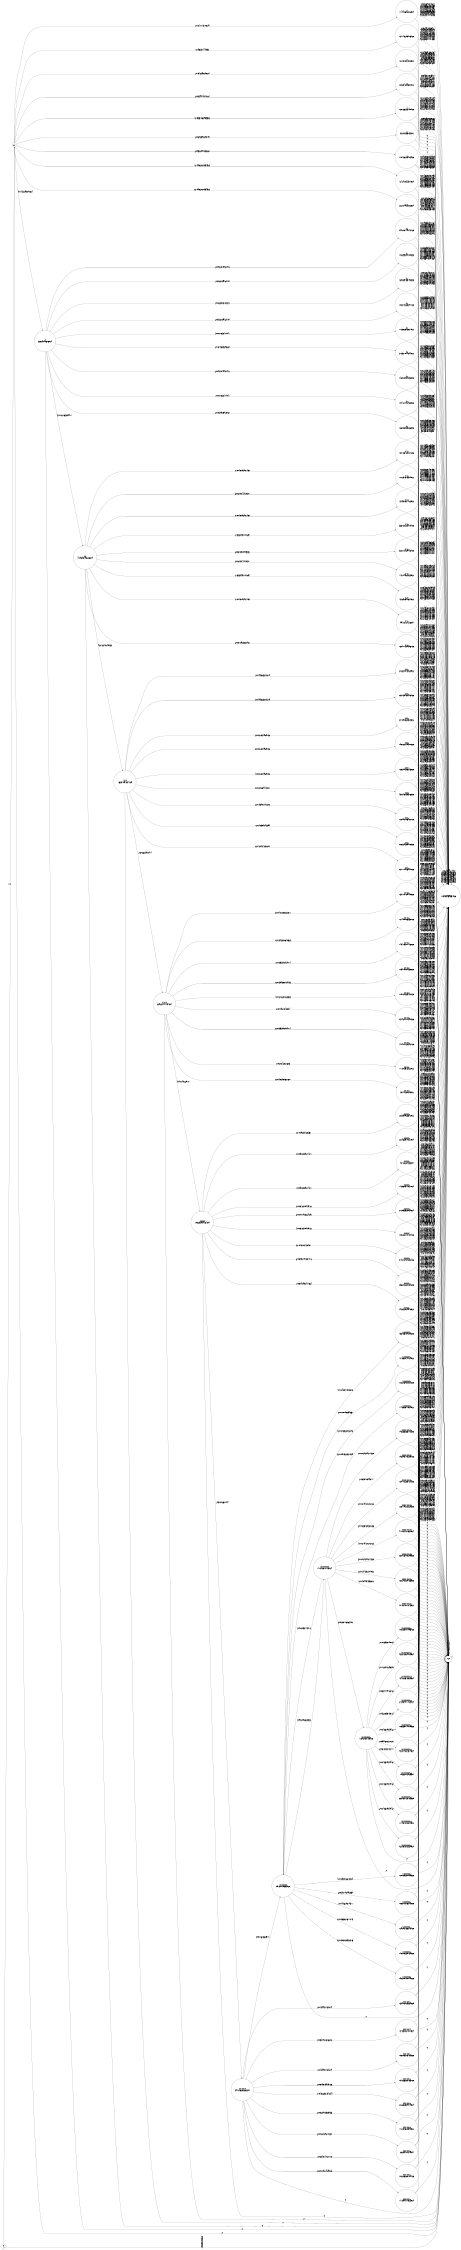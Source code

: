 digraph weighted_automaton {
	margin=0 rankdir=LR size=15
	node [shape=circle]
	"." [label=".
0.0"]
	"." -> ".,0" [label="0-0.18747711461003294"]
	"." -> ".,1" [label="1-0.1933357744415965"]
	"." -> ".,2" [label="2-0.14646649578908824"]
	"." -> ".,3" [label="3-0.07359941413401684"]
	"." -> ".,4" [label="4-0.055657268399853535"]
	"." -> ".,5" [label="5-0.06298059318930795"]
	"." -> ".,6" [label="6-0.03588429146832662"]
	"." -> ".,7" [label="7-0.049066276089344565"]
	"." -> ".,8" [label="8-0.049066276089344565"]
	"." -> ".,9" [label="9-0.14646649578908824"]
	"." -> HOLE [label=".-0"]
	".,0" [label=".,0
7.149448865881388e-09"]
	".,0" -> UNKNOWN [label="0-0.3754889151772604
1-0.15645371465719182
2-0.07388092081034059
3-0.05780095569279587
4-0.06518904777382993
5-0.10777922565273215
6-0.05780095569279587
7-0.034984788971955394
8-0.03976531914203626
9-0.030856149279612832"]
	".,0" -> HOLE [label=".-0"]
	".,1" [label=".,1
1.3741415602891654e-08"]
	".,1" -> UNKNOWN [label="0-0.1564997875002917
1-0.09507782788996216
2-0.1076987784948244
3-0.06520824479178822
4-0.09507782788996216
5-0.20109381297080495
6-0.08371897234558616
7-0.06520824479178822
8-0.06520824479178822
9-0.06520824479178822"]
	".,1" -> HOLE [label=".-0"]
	".,2" [label=".,2
1.667262763122366e-08"]
	".,2" -> UNKNOWN [label="0-0.13492389738024604
1-0.0723981888381808
2-0.06375976857907968
3-0.056355408356993014
4-0.0723981888381808
5-0.4162895858195396
6-0.04956807815341356
7-0.04380913131401282
8-0.056355408356993014
9-0.03414232769073299"]
	".,2" -> HOLE [label=".-0"]
	".,3" [label=".,3
2.352254675983501e-08"]
	".,3" -> UNKNOWN [label="0-0.1049107118179471
1-0.1049107118179471
2-0.08169642664972052
3-0.11874999720669757
4-0.1049107118179471
5-0.1526785678371826
6-0.1049107118179471
7-0.08169642664972052
8-0.08169642664972052
9-0.06383928421262314"]
	".,3" -> HOLE [label=".-0"]
	".,4" [label=".,4
1.8087655851349204e-08"]
	".,4" -> UNKNOWN [label="0-0.11712510879541209
1-0.09139307731763216
2-0.08074534015441288
3-0.08074534015441288
4-0.10381543734138798
5-0.17125110604177676
6-0.09139307731763216
7-0.09139307731763216
8-0.09139307731763216
9-0.08074534015441288"]
	".,4" -> HOLE [label=".-0"]
	".,5" [label=".,5
3.57627855862575e-08"]
	".,5" -> UNKNOWN [label="0-0.2557692216222106
1-0.06442307461912823
2-0.07307692046348875
3-0.06442307461912823
4-0.09423076586081444
5-0.12067307260747155
6-0.10673076541377961
7-0.07307692046348875
8-0.08317307394857601
9-0.06442307461912823"]
	".,5" -> HOLE [label=".-0"]
	".,6" [label=".,6
1.1024286828290739e-08"]
	".,6" -> UNKNOWN [label="0-0.09823263352453573
1-0.07644882776386464
2-0.09823263352453573
3-0.07644882776386464
4-0.11097410481851318
5-0.14303329065497253
6-0.11097410481851318
7-0.11097410481851318
8-0.09823263352453573
9-0.07644882776386464"]
	".,6" -> HOLE [label=".-0"]
	".,7" [label=".,7
7.646442278648278e-09"]
	".,7" -> UNKNOWN [label="0-0.07465825389810998
1-0.06589554804152431
2-0.07465825389810998
3-0.05818436688772891
4-0.06589554804152431
5-0.37854889300450134
6-0.07465825389810998
7-0.07465825389810998
8-0.07465825389810998
9-0.05818436688772891"]
	".,7" -> HOLE [label=".-0"]
	".,8" [label=".,8
8.661379948231586e-09"]
	".,8" -> UNKNOWN [label="0-0.1018916586187674
1-0.07007738546354045
2-0.07953568288806737
3-0.08985382553300585
4-0.1018916586187674
5-0.14789337791078475
6-0.1018916586187674
7-0.1018916586187674
8-0.11521925953514625
9-0.08985382553300585"]
	".,8" -> HOLE [label=".-0"]
	".,9" [label=".,9
3.62689579063068e-09"]
	".,9" -> ".,9,0" [label="0-0.07957204919317913"]
	".,9" -> ".,9,1" [label="1-0.05483115994824109"]
	".,9" -> ".,9,2" [label="2-0.06185222311234513"]
	".,9" -> ".,9,3" [label="3-0.05483115994824109"]
	".,9" -> ".,9,4" [label="4-0.07021063164104041"]
	".,9" -> ".,9,5" [label="5-0.14844533546962832"]
	".,9" -> ".,9,6" [label="6-0.07957204919317913"]
	".,9" -> ".,9,7" [label="7-0.07021063164104041"]
	".,9" -> ".,9,8" [label="8-0.10230692039123032"]
	".,9" -> ".,9,9" [label="9-0.27816783583497917"]
	".,9" -> HOLE [label=".-0"]
	".,9,0" [label=".,9,0
2.2978082719924737e-08"]
	".,9,0" -> UNKNOWN [label="0-0.27998592392171867
1-0.0706999632013385
2-0.06225817655043241
3-0.06225817655043241
4-0.08019697318360786
5-0.08019697318360786
6-0.08019697318360786
7-0.09074920649724047
8-0.09074920649724047
9-0.10270840425269076"]
	".,9,0" -> HOLE [label=".-0"]
	".,9,1" [label=".,9,1
1.0186595629100203e-08"]
	".,9,1" -> UNKNOWN [label="0-0.05652935963450007
1-0.09333917521045361
2-0.10560911373577145
3-0.08238387295570553
4-0.11919368853165907
5-0.11919368853165907
6-0.11919368853165907
7-0.10560911373577145
8-0.10560911373577145
9-0.09333917521045361"]
	".,9,1" -> HOLE [label=".-0"]
	".,9,2" [label=".,9,2
1.3203389135879603e-08"]
	".,9,2" -> UNKNOWN [label="0-0.0608261453612101
1-0.07807535076215028
2-0.07807535076215028
3-0.08851565929429828
4-0.10031774720020473
5-0.18792555357866406
6-0.10031774720020473
7-0.08851565929429828
8-0.12891511404913186
9-0.08851565929429828"]
	".,9,2" -> HOLE [label=".-0"]
	".,9,3" [label=".,9,3
1.0023442860859771e-08"]
	".,9,3" -> UNKNOWN [label="0-0.05575539512459222
1-0.08093525098731127
2-0.09172661778561945
3-0.09172661778561945
4-0.10431654571697899
5-0.1178057542148642
6-0.1178057542148642
7-0.1178057542148642
8-0.1178057542148642
9-0.10431654571697899"]
	".,9,3" -> HOLE [label=".-0"]
	".,9,4" [label=".,9,4
1.158528050332314e-08"]
	".,9,4" -> UNKNOWN [label="0-0.05858310558832825
1-0.07538601184234489
2-0.07538601184234489
3-0.08537692907446288
4-0.09673024411096061
5-0.14078110645257177
6-0.10944595695183805
7-0.12443233280001505
8-0.12443233280001505
9-0.10944595695183805"]
	".,9,4" -> HOLE [label=".-0"]
	".,9,5" [label=".,9,5
3.755577070413943e-08"]
	".,9,5" -> UNKNOWN [label="0-0.10873983331456559
1-0.07469511914598664
2-0.08434959032812096
3-0.07469511914598664
4-0.09603658175912567
5-0.13922763704762137
6-0.10873983331456559
7-0.09603658175912567
8-0.10873983331456559
9-0.10873983331456559"]
	".,9,5" -> HOLE [label=".-0"]
	".,9,6" [label=".,9,6
1.4625213550435085e-08"]
	".,9,6" -> UNKNOWN [label="0-0.06134259169544408
1-0.07870370255264524
2-0.08912036906696592
3-0.07870370255264524
4-0.08912036906696592
5-0.12962962773376863
6-0.11458333165752761
7-0.11458333165752761
8-0.12962962773376863
9-0.11458333165752761"]
	".,9,6" -> HOLE [label=".-0"]
	".,9,7" [label=".,9,7
1.0074817098493265e-08"]
	".,9,7" -> UNKNOWN [label="0-0.05429650559083854
1-0.06940509845089797
2-0.0788479689884351
3-0.06940509845089797
4-0.0788479689884351
5-0.21435316120209302
6-0.10151085827852423
7-0.10151085827852423
8-0.1303116134180125
9-0.10151085827852423"]
	".,9,7" -> HOLE [label=".-0"]
	".,9,8" [label=".,9,8
1.3862258330336665e-08"]
	".,9,8" -> UNKNOWN [label="0-0.05119629463375626
1-0.06586055993086233
2-0.06586055993086233
3-0.07460766554667998
4-0.09570362614953432
5-0.13892461860416272
6-0.122974014245907
7-0.13892461860416272
8-0.122974014245907
9-0.122974014245907"]
	".,9,8" -> HOLE [label=".-0"]
	".,9,9" [label=".,9,9
4.4290390319988065e-09"]
	".,9,9" -> ".,9,9,0" [label="0-0.01800514424720507"]
	".,9,9" -> ".,9,9,1" [label="1-0.020482042397614232"]
	".,9,9" -> ".,9,9,2" [label="2-0.020482042397614232"]
	".,9,9" -> ".,9,9,3" [label="3-0.01800514424720507"]
	".,9,9" -> ".,9,9,4" [label="4-0.020482042397614232"]
	".,9,9" -> ".,9,9,5" [label="5-0.055634943070728894"]
	".,9,9" -> ".,9,9,6" [label="6-0.03372392097095553"]
	".,9,9" -> ".,9,9,7" [label="7-0.055634943070728894"]
	".,9,9" -> ".,9,9,8" [label="8-0.08078498582872963"]
	".,9,9" -> ".,9,9,9" [label="9-0.6767647869425651"]
	".,9,9" -> HOLE [label=".-0"]
	".,9,9,0" [label=".,9,9,0
1.431279926578552e-08"]
	".,9,9,0" -> UNKNOWN [label="0-0.21595487200980645
1-0.11522965185597882
2-0.07010475322706403
3-0.07010475322706403
4-0.07010475322706403
5-0.08984689637721424
6-0.07937147348121618
7-0.07937147348121618
8-0.07937147348121618
9-0.13053988531936062"]
	".,9,9,0" -> HOLE [label=".-0"]
	".,9,9,1" [label=".,9,9,1
9.99413218118735e-09"]
	".,9,9,1" -> UNKNOWN [label="0-0.06495468213029051
1-0.10725075421513083
2-0.08345921366740815
3-0.08345921366740815
4-0.09441087518937574
5-0.10725075421513083
6-0.10725075421513083
7-0.10725075421513083
8-0.10725075421513083
9-0.13746223427573107"]
	".,9,9,1" -> HOLE [label=".-0"]
	".,9,9,2" [label=".,9,9,2
1.5271255160222178e-08"]
	".,9,9,2" -> UNKNOWN [label="0-0.07755991166959328
1-0.11241829893682621
2-0.07755991166959328
3-0.08801742784976316
4-0.09978213355245427
5-0.14466230715901668
6-0.08801742784976316
7-0.09978213355245427
8-0.09978213355245427
9-0.11241829893682621"]
	".,9,9,2" -> HOLE [label=".-0"]
	".,9,9,3" [label=".,9,9,3
1.206431617564291e-08"]
	".,9,9,3" -> UNKNOWN [label="0-0.06511820742675337
1-0.09456656874713228
2-0.07382828612714712
3-0.09456656874713228
4-0.09456656874713228
5-0.10700953831912337
6-0.10700953831912337
7-0.12111157050071326
8-0.12111157050071326
9-0.12111157050071326"]
	".,9,9,3" -> HOLE [label=".-0"]
	".,9,9,4" [label=".,9,9,4
1.525960813747632e-08"]
	".,9,9,4" -> UNKNOWN [label="0-0.05627147680454954
1-0.08204467228754933
2-0.06400343544944948
3-0.08204467228754933
4-0.10524054822224914
5-0.11941580573789903
6-0.09278350373879925
7-0.10524054822224914
8-0.11941580573789903
9-0.1735395162521986"]
	".,9,9,4" -> HOLE [label=".-0"]
	".,9,9,5" [label=".,9,9,5
3.8337837681807154e-08"]
	".,9,9,5" -> UNKNOWN [label="0-0.0973084848822394
1-0.08626638730694983
2-0.07591442083011585
3-0.07591442083011585
4-0.08626638730694983
5-0.12560385991891893
6-0.0973084848822394
7-0.0973084848822394
8-0.0973084848822394
9-0.16080054594015447"]
	".,9,9,5" -> HOLE [label=".-0"]
	".,9,9,6" [label=".,9,9,6
3.6182764082914584e-08"]
	".,9,9,6" -> UNKNOWN [label="0-0.05781390938058094
1-0.07407407139386933
2-0.06534176216451075
3-0.08370972295729949
4-0.12225232921102011
5-0.12225232921102011
6-0.10779885186587487
7-0.12225232921102011
8-0.12225232921102011
9-0.12225232921102011"]
	".,9,9,6" -> HOLE [label=".-0"]
	".,9,9,7" [label=".,9,9,7
4.636898329036348e-08"]
	".,9,9,7" -> UNKNOWN [label="0-0.025496589389939945
1-0.05395789847638453
2-0.05395789847638453
3-0.31070262419368677
4-0.10080046968115793
5-0.08894159089513935
6-0.07886154392702355
7-0.14705009694663038
8-0.06136969771764615
9-0.07886154392702355"]
	".,9,9,7" -> HOLE [label=".-0"]
	".,9,9,8" [label=".,9,9,8
1.6519177389789667e-08"]
	".,9,9,8" -> UNKNOWN [label="0-0.06514994721746828
1-0.08376421785103064
2-0.06514994721746828
3-0.07394001946109495
4-0.09462254238727535
5-0.12150982219130989
6-0.09462254238727535
7-0.1375387774590997
8-0.1075491192161381
9-0.15615304809266206"]
	".,9,9,8" -> HOLE [label=".-0"]
	".,9,9,9" [label=".,9,9,9
6.653157289187541e-09"]
	".,9,9,9" -> ".,9,9,9,0" [label="0-0.014992633577346719"]
	".,9,9,9" -> ".,9,9,9,1" [label="1-0.014992633577346719"]
	".,9,9,9" -> ".,9,9,9,2" [label="2-0.010312851998290518"]
	".,9,9,9" -> ".,9,9,9,3" [label="3-0.010312851998290518"]
	".,9,9,9" -> ".,9,9,9,4" [label="4-0.010312851998290518"]
	".,9,9,9" -> ".,9,9,9,5" [label="5-0.02807868947433721"]
	".,9,9,9" -> ".,9,9,9,6" [label="6-0.01923910204723105"]
	".,9,9,9" -> ".,9,9,9,7" [label="7-0.02478550984463099"]
	".,9,9,9" -> ".,9,9,9,8" [label="8-0.04610451481588702"]
	".,9,9,9" -> ".,9,9,9,9" [label="9-0.8208683540151914"]
	".,9,9,9" -> HOLE [label=".-0"]
	".,9,9,9,0" [label=".,9,9,9,0
2.2541392425124254e-08"]
	".,9,9,9,0" -> UNKNOWN [label="0-0.24290908543358178
1-0.10109090681217923
2-0.061454544069274426
3-0.061454544069274426
4-0.061454544069274426
5-0.07854545277493064
6-0.06945454388894329
7-0.07854545277493064
8-0.07854545277493064
9-0.1665454507912881"]
	".,9,9,9,0" -> HOLE [label=".-0"]
	".,9,9,9,1" [label=".,9,9,9,1
3.066542107354669e-08"]
	".,9,9,9,1" -> UNKNOWN [label="0-0.08816013358273332
1-0.12862009827046117
2-0.10008517580648468
3-0.07793866881951786
4-0.08816013358273332
5-0.10008517580648468
6-0.10008517580648468
7-0.10008517580648468
8-0.08816013358273332
9-0.12862009827046117"]
	".,9,9,9,1" -> HOLE [label=".-0"]
	".,9,9,9,2" [label=".,9,9,9,2
3.042292808696203e-08"]
	".,9,9,9,2" -> UNKNOWN [label="0-0.06424457048678575
1-0.09392999271171433
2-0.0731058905539286
3-0.08285334262778575
4-0.09392999271171433
5-0.13646432903400008
6-0.10633584080571434
7-0.10633584080571434
8-0.10633584080571434
9-0.13646432903400008"]
	".,9,9,9,2" -> HOLE [label=".-0"]
	".,9,9,9,3" [label=".,9,9,9,3
1.9602661242960123e-08"]
	".,9,9,9,3" -> UNKNOWN [label="0-0.06034831797456601
1-0.08748480994970644
2-0.06804374107199389
3-0.08748480994970644
4-0.08748480994970644
5-0.11259619058341847
6-0.11259619058341847
7-0.12717699224170287
8-0.11259619058341847
9-0.14418792750970133"]
	".,9,9,9,3" -> HOLE [label=".-0"]
	".,9,9,9,4" [label=".,9,9,9,4
1.8233097525864636e-08"]
	".,9,9,9,4" -> UNKNOWN [label="0-0.04658385008230912
1-0.06754658261934822
2-0.05978260760563004
3-0.06754658261934822
4-0.08695652015364369
5-0.09860248267422098
6-0.1118012401975419
7-0.12655279272360645
8-0.12655279272360645
9-0.20807453036764742"]
	".,9,9,9,4" -> HOLE [label=".-0"]
	".,9,9,9,5" [label=".,9,9,9,5
4.5846483239651665e-08"]
	".,9,9,9,5" -> UNKNOWN [label="0-0.08801696309092459
1-0.07776599148595748
2-0.06857546521943522
3-0.06044538429135785
4-0.08801696309092459
5-0.11311416943411996
6-0.11311416943411996
7-0.11311416943411996
8-0.11311416943411996
9-0.1647225092384372"]
	".,9,9,9,5" -> HOLE [label=".-0"]
	".,9,9,9,6" [label=".,9,9,9,6
1.8189973006573787e-08"]
	".,9,9,9,6" -> UNKNOWN [label="0-0.046321525042971275
1-0.0672116245721544
2-0.05949137039832585
3-0.05949137039832585
4-0.07629427654136446
5-0.09809264126746858
6-0.12534059717509874
7-0.14259763591659785
8-0.14259763591659785
9-0.1825613045811221"]
	".,9,9,9,6" -> HOLE [label=".-0"]
	".,9,9,9,7" [label=".,9,9,9,7
2.2603319325991323e-08"]
	".,9,9,9,7" -> UNKNOWN [label="0-0.052380951196968985
1-0.06709956558289416
2-0.06709956558289416
3-0.059307357966816125
4-0.07619047446831853
5-0.1826839785547183
6-0.09783549562409084
7-0.11082250831755422
8-0.1255411227034794
9-0.16103895739894597"]
	".,9,9,9,7" -> HOLE [label=".-0"]
	".,9,9,9,8" [label=".,9,9,9,8
2.5177704975609472e-08"]
	".,9,9,9,8" -> UNKNOWN [label="0-0.04011989753725601
1-0.05833525331566535
2-0.051648603726122684
3-0.051648603726122684
4-0.07516716435141069
5-0.09637998373892537
6-0.09637998373892537
7-0.15863499715880539
8-0.14018906725661873
9-0.23149642027244274"]
	".,9,9,9,8" -> HOLE [label=".-0"]
	".,9,9,9,9" [label=".,9,9,9,9
6.549631197747894e-09"]
	".,9,9,9,9" -> ".,9,9,9,9,0" [label="0-0.006975657068403565"]
	".,9,9,9,9" -> ".,9,9,9,9,1" [label="1-0.008953291804291174"]
	".,9,9,9,9" -> ".,9,9,9,9,2" [label="2-0.005429506274891435"]
	".,9,9,9,9" -> ".,9,9,9,9,3" [label="3-0.004782280361328217"]
	".,9,9,9,9" -> ".,9,9,9,9,4" [label="4-0.006148646178850565"]
	".,9,9,9,9" -> ".,9,9,9,9,5" [label="5-0.01013987264582374"]
	".,9,9,9,9" -> ".,9,9,9,9,6" [label="6-0.008953291804291174"]
	".,9,9,9,9" -> ".,9,9,9,9,7" [label="7-0.01301643226166026"]
	".,9,9,9,9" -> ".,9,9,9,9,8" [label="8-0.024306928753818607"]
	".,9,9,9,9" -> ".,9,9,9,9,9" [label="9-0.91129408629701"]
	".,9,9,9,9" -> HOLE [label=".-0"]
	".,9,9,9,9,0" [label=".,9,9,9,9,0
1.3144900028585301e-08"]
	".,9,9,9,9,0" -> UNKNOWN [label="0-0.27071640449692375
1-0.12809507920098342
2-0.06866952699434163
3-0.06041597807675249
4-0.06041597807675249
5-0.06866952699434163
6-0.06041597807675249
7-0.06866952699434163
8-0.06866952699434163
9-0.14526246094956882"]
	".,9,9,9,9,0" -> HOLE [label=".-0"]
	".,9,9,9,9,1" [label=".,9,9,9,9,1
1.4464725301117562e-08"]
	".,9,9,9,9,1" -> UNKNOWN [label="0-0.07322175626304313
1-0.13668061169101384
2-0.10669455912614856
3-0.07322175626304313
4-0.08298465709811555
5-0.09414225805248402
6-0.10669455912614856
7-0.10669455912614856
8-0.08298465709811555
9-0.13668061169101384"]
	".,9,9,9,9,1" -> HOLE [label=".-0"]
	".,9,9,9,9,2" [label=".,9,9,9,9,2
1.2459129289466038e-08"]
	".,9,9,9,9,2" -> UNKNOWN [label="0-0.0629221463898806
1-0.10380376692567872
2-0.08105225636662586
3-0.09171702694118189
4-0.09171702694118189
5-0.11802346102508676
6-0.09171702694118189
7-0.10380376692567872
8-0.10380376692567872
9-0.15143974215869568"]
	".,9,9,9,9,2" -> HOLE [label=".-0"]
	".,9,9,9,9,3" [label=".,9,9,9,9,3
1.3341737169977925e-08"]
	".,9,9,9,9,3" -> UNKNOWN [label="0-0.05595930157898709
1-0.09229651039651118
2-0.08139534775125395
3-0.11845930074512852
4-0.09229651039651118
5-0.09229651039651118
6-0.10465116139446937
7-0.11845930074512852
8-0.09229651039651118
9-0.15188953285725068"]
	".,9,9,9,9,3" -> HOLE [label=".-0"]
	".,9,9,9,9,4" [label=".,9,9,9,9,4
1.0400810389542312e-08"]
	".,9,9,9,9,4" -> UNKNOWN [label="0-0.04798657668210876
1-0.07919463004879489
2-0.06174496580075533
3-0.07013422745846665
4-0.11543624041010779
5-0.10201342175776967
6-0.08993288497066537
7-0.10201342175776967
8-0.11543624041010779
9-0.21610738030264365"]
	".,9,9,9,9,4" -> HOLE [label=".-0"]
	".,9,9,9,9,5" [label=".,9,9,9,9,5
2.5419627272759123e-08"]
	".,9,9,9,9,5" -> UNKNOWN [label="0-0.07582720395485364
1-0.08547793900365318
2-0.07582720395485364
3-0.07582720395485364
4-0.08547793900365318
5-0.12499999682254659
6-0.10983455603157587
7-0.10983455603157587
8-0.09696690929984313
9-0.15992646652296402"]
	".,9,9,9,9,5" -> HOLE [label=".-0"]
	".,9,9,9,9,6" [label=".,9,9,9,9,6
1.4019012254639167e-08"]
	".,9,9,9,9,6" -> UNKNOWN [label="0-0.0487999993158722
1-0.07119999900184633
2-0.06279999911960603
3-0.06279999911960603
4-0.09119999872146609
5-0.09119999872146609
6-0.11759999835136416
7-0.11759999835136416
8-0.11759999835136416
9-0.21919999692703251"]
	".,9,9,9,9,6" -> HOLE [label=".-0"]
	".,9,9,9,9,7" [label=".,9,9,9,9,7
1.715105954634881e-08"]
	".,9,9,9,9,7" -> UNKNOWN [label="0-0.056126481250810094
1-0.08181818041491332
2-0.071936757659489
3-0.071936757659489
4-0.08181818041491332
5-0.11857707306509176
6-0.10513833811771468
7-0.13438734947377065
8-0.10513833811771468
9-0.17312252667503397"]
	".,9,9,9,9,7" -> HOLE [label=".-0"]
	".,9,9,9,9,8" [label=".,9,9,9,9,8
1.30219135003046e-08"]
	".,9,9,9,9,8" -> UNKNOWN [label="0-0.048359566978837865
1-0.07016878345949024
2-0.05461786388198159
3-0.06220367831003459
4-0.07016878345949024
5-0.07016878345949024
6-0.09027119169383067
7-0.16840508030277657
8-0.14868196278983878
9-0.21695429264231575"]
	".,9,9,9,9,8" -> HOLE [label=".-0"]
	".,9,9,9,9,9" [label=".,9,9,9,9,9
2.050680395491264e-09"]
	".,9,9,9,9,9" -> ".,9,9,9,9,9,0" [label="0-0.003928733096774311"]
	".,9,9,9,9,9" -> ".,9,9,9,9,9,1" [label="1-0.003928733096774311"]
	".,9,9,9,9,9" -> ".,9,9,9,9,9,2" [label="2-0.002376641009159768"]
	".,9,9,9,9,9" -> ".,9,9,9,9,9,3" [label="3-0.002101791368644693"]
	".,9,9,9,9,9" -> ".,9,9,9,9,9,4" [label="4-0.002376641009159768"]
	".,9,9,9,9,9" -> ".,9,9,9,9,9,5" [label="5-0.00446226475189181"]
	".,9,9,9,9,9" -> ".,9,9,9,9,9,6" [label="6-0.0034598719453074176"]
	".,9,9,9,9,9" -> ".,9,9,9,9,9,7" [label="7-0.0050442992847472634"]
	".,9,9,9,9,9" -> ".,9,9,9,9,9,8" [label="8-0.01209338418266331"]
	".,9,9,9,9,9" -> ".,9,9,9,9,9,9" [label="9-0.960227638204197"]
	".,9,9,9,9,9" -> HOLE [label=".-0"]
	".,9,9,9,9,9,0" [label=".,9,9,9,9,9,0
8.824583694067672e-09"]
	".,9,9,9,9,9,0" -> UNKNOWN [label="0-0.17662337506474884
1-0.12142857035701483
2-0.07370129805091542
3-0.07370129805091542
4-0.08376623302703162
5-0.08376623302703162
6-0.07370129805091542
7-0.08376623302703162
8-0.07370129805091542
9-0.15584415446889605"]
	".,9,9,9,9,9,0" -> HOLE [label=".-0"]
	".,9,9,9,9,9,1" [label=".,9,9,9,9,9,1
9.12781688075503e-09"]
	".,9,9,9,9,9,1" -> UNKNOWN [label="0-0.0761868293198945
1-0.1110260326772332
2-0.08652373581053345
3-0.0761868293198945
4-0.08652373581053345
5-0.09800918746679896
6-0.09800918746679896
7-0.09800918746679896
8-0.08652373581053345
9-0.1830015297231637"]
	".,9,9,9,9,9,1" -> HOLE [label=".-0"]
	".,9,9,9,9,9,2" [label=".,9,9,9,9,9,2
7.450580541412677e-09"]
	".,9,9,9,9,9,2" -> UNKNOWN [label="0-0.06584821379510686
1-0.10863095157158872
2-0.07477678515715525
3-0.08482142793945968
4-0.09598214214202017
5-0.12351190384166937
6-0.09598214214202017
7-0.09598214214202017
8-0.09598214214202017
9-0.15848214167635888"]
	".,9,9,9,9,9,2" -> HOLE [label=".-0"]
	".,9,9,9,9,9,3" [label=".,9,9,9,9,9,3
8.130985958570896e-09"]
	".,9,9,9,9,9,3" -> UNKNOWN [label="0-0.07010231091162092
1-0.10231148078993323
2-0.07010231091162092
3-0.08980674424894139
4-0.08980674424894139
5-0.11519514874125815
6-0.10231148078993323
7-0.10231148078993323
8-0.08980674424894139
9-0.1682455461878902"]
	".,9,9,9,9,9,3" -> HOLE [label=".-0"]
	".,9,9,9,9,9,4" [label=".,9,9,9,9,9,4
1.2158616041013074e-08"]
	".,9,9,9,9,9,4" -> UNKNOWN [label="0-0.05789877230216602
1-0.08435582719520877
2-0.06556748386536682
3-0.07438650216304774
4-0.09547545896184993
5-0.10812883304113124
6-0.09547545896184993
7-0.10812883304113124
8-0.10812883304113124
9-0.20245398526850106"]
	".,9,9,9,9,9,4" -> HOLE [label=".-0"]
	".,9,9,9,9,9,5" [label=".,9,9,9,9,9,5
3.7413761934736764e-08"]
	".,9,9,9,9,9,5" -> UNKNOWN [label="0-0.07424960227733521
1-0.08372827490848439
2-0.07424960227733521
3-0.07424960227733521
4-0.08372827490848439
5-0.10795154941031006
6-0.10795154941031006
7-0.10795154941031006
8-0.10795154941031006
9-0.17798840829602341"]
	".,9,9,9,9,9,5" -> HOLE [label=".-0"]
	".,9,9,9,9,9,6" [label=".,9,9,9,9,9,6
2.5583084883702246e-08"]
	".,9,9,9,9,9,6" -> UNKNOWN [label="0-0.054124319106942466
1-0.07846844516814366
2-0.06145119199914865
3-0.06948711710672963
4-0.07846844516814366
5-0.101158116060137
6-0.11439375741379978
7-0.11439375741379978
8-0.11439375741379978
9-0.21366106756627068"]
	".,9,9,9,9,9,6" -> HOLE [label=".-0"]
	".,9,9,9,9,9,7" [label=".,9,9,9,9,9,7
2.938736108909783e-08"]
	".,9,9,9,9,9,7" -> UNKNOWN [label="0-0.05820588735590571
1-0.08445560126151025
2-0.07441223246284416
3-0.06573841395490528
4-0.07441223246284416
5-0.12325952616544739
6-0.108650989731024
7-0.12325952616544739
8-0.108650989731024
9-0.17895457132168657"]
	".,9,9,9,9,9,7" -> HOLE [label=".-0"]
	".,9,9,9,9,9,8" [label=".,9,9,9,9,9,8
2.655459098338761e-08"]
	".,9,9,9,9,9,8" -> UNKNOWN [label="0-0.049574141509523446
1-0.08167721993199016
2-0.06333260369058061
3-0.06333260369058061
4-0.08167721993199016
5-0.09259663436140061
6-0.09259663436140061
7-0.13452718577033673
8-0.1188032289919857
9-0.22188250120562034"]
	".,9,9,9,9,9,8" -> HOLE [label=".-0"]
	".,9,9,9,9,9,9" [label=".,9,9,9,9,9,9
5.917873684686603e-09"]
	".,9,9,9,9,9,9" -> ".,9,9,9,9,9,9,0" [label="0-0.014591951775248779"]
	".,9,9,9,9,9,9" -> ".,9,9,9,9,9,9,1" [label="1-0.014591951775248779"]
	".,9,9,9,9,9,9" -> ".,9,9,9,9,9,9,2" [label="2-0.006092515947397686"]
	".,9,9,9,9,9,9" -> ".,9,9,9,9,9,9,3" [label="3-0.0047386235146426444"]
	".,9,9,9,9,9,9" -> ".,9,9,9,9,9,9,4" [label="4-0.005377961607888081"]
	".,9,9,9,9,9,9" -> ".,9,9,9,9,9,9,5" [label="5-0.008837908936039853"]
	".,9,9,9,9,9,9" -> ".,9,9,9,9,9,9,6" [label="6-0.007822489611473572"]
	".,9,9,9,9,9,9" -> ".,9,9,9,9,9,9,7" [label="7-0.016547574178117173"]
	".,9,9,9,9,9,9" -> ".,9,9,9,9,9,9,8" [label="8-0.021210981446495646"]
	".,9,9,9,9,9,9" -> ".,9,9,9,9,9,9,9" [label="9-0.9001880352895741"]
	".,9,9,9,9,9,9" -> HOLE [label=".-0"]
	".,9,9,9,9,9,9,0" [label=".,9,9,9,9,9,9,0
7.3349016034353275e-09"]
	".,9,9,9,9,9,9,0" -> UNKNOWN [label="0-0.26682000954376406
1-0.12593444415966448
2-0.07648073549422546
3-0.05951696333573185
4-0.06728004550995774
5-0.06728004550995774
6-0.05951696333573185
7-0.06728004550995774
8-0.06728004550995774
9-0.14261069475614974"]
	".,9,9,9,9,9,9,0" -> HOLE [label=".-0"]
	".,9,9,9,9,9,9,1" [label=".,9,9,9,9,9,9,1
1.0382262578648845e-08"]
	".,9,9,9,9,9,9,1" -> UNKNOWN [label="0-0.08145363323954001
1-0.1190476178116354
2-0.1190476178116354
3-0.08145363323954001
4-0.10463659039233217
5-0.09273182861116863
6-0.09273182861116863
7-0.09273182861116863
8-0.08145363323954001
9-0.13471177805000847"]
	".,9,9,9,9,9,9,1" -> HOLE [label=".-0"]
	".,9,9,9,9,9,9,2" [label=".,9,9,9,9,9,9,2
1.3148665651318361e-08"]
	".,9,9,9,9,9,9,2" -> UNKNOWN [label="0-0.07508305549116331
1-0.10963455005346855
2-0.09634551368335115
3-0.09634551368335115
4-0.09634551368335115
5-0.12425249006059769
6-0.08504983276875136
7-0.09634551368335115
8-0.09634551368335115
9-0.12425249006059769"]
	".,9,9,9,9,9,9,2" -> HOLE [label=".-0"]
	".,9,9,9,9,9,9,3" [label=".,9,9,9,9,9,9,3
8.268638055991745e-09"]
	".,9,9,9,9,9,9,3" -> UNKNOWN [label="0-0.060964229666981944
1-0.10015552016718461
2-0.07807153901230851
3-0.11384136764344586
4-0.10015552016718461
5-0.10015552016718461
6-0.10015552016718461
7-0.10015552016718461
8-0.10015552016718461
9-0.1461897344055179"]
	".,9,9,9,9,9,9,3" -> HOLE [label=".-0"]
	".,9,9,9,9,9,9,4" [label=".,9,9,9,9,9,9,4
7.575053246412246e-09"]
	".,9,9,9,9,9,9,4" -> UNKNOWN [label="0-0.05220763683602795
1-0.07607398510392643
2-0.06712410450346451
3-0.07607398510392643
4-0.14200477219399602
5-0.0978520278983838
6-0.08651551247113203
7-0.0978520278983838
8-0.0978520278983838
9-0.20644391251732194"]
	".,9,9,9,9,9,9,4" -> HOLE [label=".-0"]
	".,9,9,9,9,9,9,5" [label=".,9,9,9,9,9,9,5
1.787232086893928e-08"]
	".,9,9,9,9,9,9,5" -> UNKNOWN [label="0-0.08789954180802659
1-0.08789954180802659
2-0.07762556938890659
3-0.07762556938890659
4-0.09969558421516436
5-0.11263317911331545
6-0.11263317911331545
7-0.09969558421516436
8-0.09969558421516436
9-0.14459664886168877"]
	".,9,9,9,9,9,9,5" -> HOLE [label=".-0"]
	".,9,9,9,9,9,9,6" [label=".,9,9,9,9,9,9,6
8.60632912276799e-09"]
	".,9,9,9,9,9,9,6" -> UNKNOWN [label="0-0.051056910129693114
1-0.07414634082528682
2-0.06536585309597653
3-0.06536585309597653
4-0.09495934877624453
5-0.09495934877624453
6-0.10796747874559308
7-0.1222764217118765
8-0.1222764217118765
9-0.20162601452490275"]
	".,9,9,9,9,9,9,6" -> HOLE [label=".-0"]
	".,9,9,9,9,9,9,7" [label=".,9,9,9,9,9,9,7
1.0766283888018944e-08"]
	".,9,9,9,9,9,9,7" -> UNKNOWN [label="0-0.057918847543968505
1-0.07460732903968824
2-0.07460732903968824
3-0.06577225060077779
4-0.08442408286069986
5-0.1577225113909199
6-0.09554973719117968
7-0.12303664789001219
8-0.10863874228586183
9-0.1577225113909199"]
	".,9,9,9,9,9,9,7" -> HOLE [label=".-0"]
	".,9,9,9,9,9,9,8" [label=".,9,9,9,9,9,9,8
7.478909744780322e-09"]
	".,9,9,9,9,9,9,8" -> UNKNOWN [label="0-0.05164765487355441
1-0.06653992345672653
2-0.05164765487355441
3-0.07541191325095674
4-0.07541191325095674
5-0.07541191325095674
6-0.07541191325095674
7-0.12420785711922287
8-0.14068440959422182
9-0.26362483959998323"]
	".,9,9,9,9,9,9,8" -> HOLE [label=".-0"]
	".,9,9,9,9,9,9,9" [label=".,9,9,9,9,9,9,9
9.291507072938959e-10"]
	".,9,9,9,9,9,9,9" -> ".,9,9,9,9,9,9,9,0" [label="0-0.0034432566915872918"]
	".,9,9,9,9,9,9,9" -> ".,9,9,9,9,9,9,9,1" [label="1-0.00441362903194371"]
	".,9,9,9,9,9,9,9" -> ".,9,9,9,9,9,9,9,2" [label="2-0.0023633261837712775"]
	".,9,9,9,9,9,9,9" -> ".,9,9,9,9,9,9,9,3" [label="3-0.0020972563485122594"]
	".,9,9,9,9,9,9,9" -> ".,9,9,9,9,9,9,9,4" [label="4-0.0026920006861500647"]
	".,9,9,9,9,9,9,9" -> ".,9,9,9,9,9,9,9,5" [label="5-0.0050083733695815156"]
	".,9,9,9,9,9,9,9" -> ".,9,9,9,9,9,9,9,6" [label="6-0.003912791694985559"]
	".,9,9,9,9,9,9,9" -> ".,9,9,9,9,9,9,9,7" [label="7-0.0064482807133362016"]
	".,9,9,9,9,9,9,9" -> ".,9,9,9,9,9,9,9,8" [label="8-0.012020096086995637"]
	".,9,9,9,9,9,9,9" -> ".,9,9,9,9,9,9,9,9" [label="9-0.9576009882639858"]
	".,9,9,9,9,9,9,9" -> HOLE [label=".-0"]
	".,9,9,9,9,9,9,9,0" [label=".,9,9,9,9,9,9,9,0
1.2186156931252726e-08"]
	".,9,9,9,9,9,9,9,0" -> UNKNOWN [label="0-0.14371617383494198
1-0.1118460599719632
2-0.07666867014207156
3-0.07666867014207156
4-0.08719182094588529
5-0.08719182094588529
6-0.08719182094588529
7-0.09861695610431165
8-0.08719182094588529
9-0.14371617383494198"]
	".,9,9,9,9,9,9,9,0" -> HOLE [label=".-0"]
	".,9,9,9,9,9,9,9,1" [label=".,9,9,9,9,9,9,9,1
1.6496973733834184e-08"]
	".,9,9,9,9,9,9,9,1" -> UNKNOWN [label="0-0.06119610469281385
1-0.10083449068702281
2-0.10083449068702281
3-0.07858136170781778
4-0.10083449068702281
5-0.08901251591682013
6-0.10083449068702281
7-0.10083449068702281
8-0.10083449068702281
9-0.1662030570634376"]
	".,9,9,9,9,9,9,9,1" -> HOLE [label=".-0"]
	".,9,9,9,9,9,9,9,2" [label=".,9,9,9,9,9,9,9,2
1.4062008632975193e-08"]
	".,9,9,9,9,9,9,9,2" -> UNKNOWN [label="0-0.05564811651171095
1-0.0913028977497533
2-0.0806397856037967
3-0.0806397856037967
4-0.0913028977497533
5-0.11729423360552248
6-0.0913028977497533
7-0.11729423360552248
8-0.10396534342307674
9-0.17060979433530543"]
	".,9,9,9,9,9,9,9,2" -> HOLE [label=".-0"]
	".,9,9,9,9,9,9,9,3" [label=".,9,9,9,9,9,9,9,3
1.446888321728842e-08"]
	".,9,9,9,9,9,9,9,3" -> UNKNOWN [label="0-0.05035011597705857
1-0.0833611191673155
2-0.07335778486723764
3-0.09403134242073188
4-0.09403134242073188
5-0.09403134242073188
6-0.10670223253416385
7-0.12137378950761138
8-0.10670223253416385
9-0.17605868368137034"]
	".,9,9,9,9,9,9,9,3" -> HOLE [label=".-0"]
	".,9,9,9,9,9,9,9,4" [label=".,9,9,9,9,9,9,9,4
1.2200689850799395e-08"]
	".,9,9,9,9,9,9,9,4" -> UNKNOWN [label="0-0.04530638797395831
1-0.07464145932400326
2-0.05801825222564446
3-0.06584093791898978
4-0.1232072996701888
5-0.09582789974348017
6-0.08474576167790764
7-0.09582789974348017
8-0.09582789974348017
9-0.2607561897781773"]
	".,9,9,9,9,9,9,9,4" -> HOLE [label=".-0"]
	".,9,9,9,9,9,9,9,5" [label=".,9,9,9,9,9,9,9,5
1.9513002120204948e-08"]
	".,9,9,9,9,9,9,9,5" -> UNKNOWN [label="0-0.0659515283118163
1-0.0746920923049486
2-0.0746920923049486
3-0.0746920923049486
4-0.0957489055611309
5-0.10885975155082933
6-0.10885975155082933
7-0.10885975155082933
8-0.10885975155082933
9-0.17878426349588758"]
	".,9,9,9,9,9,9,9,5" -> HOLE [label=".-0"]
	".,9,9,9,9,9,9,9,6" [label=".,9,9,9,9,9,9,9,6
1.2885184316554678e-08"]
	".,9,9,9,9,9,9,9,6" -> UNKNOWN [label="0-0.04652827427520617
1-0.06728704279799046
2-0.05941302715141711
3-0.05941302715141711
4-0.08661417211230688
5-0.09806728578004993
6-0.11095203865626087
7-0.11095203865626087
8-0.12598425034517363
9-0.23478883018873267"]
	".,9,9,9,9,9,9,9,6" -> HOLE [label=".-0"]
	".,9,9,9,9,9,9,9,7" [label=".,9,9,9,9,9,9,9,7
1.5384585437960806e-08"]
	".,9,9,9,9,9,9,9,7" -> UNKNOWN [label="0-0.04884135397230367
1-0.08057040874263233
2-0.0709447404415214
3-0.0709447404415214
4-0.08057040874263233
5-0.11693404454682922
6-0.10338680767859901
7-0.11693404454682922
8-0.11693404454682922
9-0.19393939095571677"]
	".,9,9,9,9,9,9,9,7" -> HOLE [label=".-0"]
	".,9,9,9,9,9,9,9,8" [label=".,9,9,9,9,9,9,9,8
1.243626727971872e-08"]
	".,9,9,9,9,9,9,9,8" -> UNKNOWN [label="0-0.04180064256697275
1-0.06895319671304052
2-0.053590567393554805
3-0.053590567393554805
4-0.06895319671304052
5-0.06895319671304052
6-0.07824222839459002
7-0.12861736174453153
8-0.12861736174453153
9-0.3086816681868757"]
	".,9,9,9,9,9,9,9,8" -> HOLE [label=".-0"]
	".,9,9,9,9,9,9,9,9" [label=".,9,9,9,9,9,9,9,9
1.418420581014723e-09"]
	".,9,9,9,9,9,9,9,9" -> ".,9,9,9,9,9,9,9,9,0" [label="0-0.0027347529487745602"]
	".,9,9,9,9,9,9,9,9" -> ".,9,9,9,9,9,9,9,9,1" [label="1-0.00350240289930777"]
	".,9,9,9,9,9,9,9,9" -> ".,9,9,9,9,9,9,9,9,2" [label="2-0.0018791431080760867"]
	".,9,9,9,9,9,9,9,9" -> ".,9,9,9,9,9,9,9,9,3" [label="3-0.0016552452058372338"]
	".,9,9,9,9,9,9,9,9" -> ".,9,9,9,9,9,9,9,9,4" [label="4-0.0018791431080760867"]
	".,9,9,9,9,9,9,9,9" -> ".,9,9,9,9,9,9,9,9,5" [label="5-0.0027347529487745602"]
	".,9,9,9,9,9,9,9,9" -> ".,9,9,9,9,9,9,9,9,6" [label="6-0.002414898802719056"]
	".,9,9,9,9,9,9,9,9" -> ".,9,9,9,9,9,9,9,9,7" [label="7-0.004509943459382608"]
	".,9,9,9,9,9,9,9,9" -> ".,9,9,9,9,9,9,9,9,8" [label="8-0.008380178626654208"]
	".,9,9,9,9,9,9,9,9" -> ".,9,9,9,9,9,9,9" [label="9-0.9703095374739773"]
	".,9,9,9,9,9,9,9,9" -> HOLE [label=".-0"]
	".,9,9,9,9,9,9,9,9,0" [label=".,9,9,9,9,9,9,9,9,0
1.9486533853514818e-08"]
	".,9,9,9,9,9,9,9,9,0" -> UNKNOWN [label="0-0.2598672670282986
1-0.13901501650169734
2-0.07439748370568225
3-0.06566538467919372
4-0.07439748370568225
5-0.07439748370568225
6-0.05798113753588382
7-0.06566538467919372
8-0.06566538467919372
9-0.12294795429295846"]
	".,9,9,9,9,9,9,9,9,0" -> HOLE [label=".-0"]
	".,9,9,9,9,9,9,9,9,1" [label=".,9,9,9,9,9,9,9,9,1
1.9605903140369257e-08"]
	".,9,9,9,9,9,9,9,9,1" -> UNKNOWN [label="0-0.07506601135361195
1-0.12372689308535034
2-0.10939267986204756
3-0.07506601135361195
4-0.09619011505111079
5-0.09619011505111079
6-0.08487363092745069
7-0.09619011505111079
8-0.08487363092745069
9-0.15843077773124128"]
	".,9,9,9,9,9,9,9,9,1" -> HOLE [label=".-0"]
	".,9,9,9,9,9,9,9,9,2" [label=".,9,9,9,9,9,9,9,9,2
1.3797167859378412e-08"]
	".,9,9,9,9,9,9,9,9,2" -> UNKNOWN [label="0-0.06376704666903427
1-0.1054183546089237
2-0.08182823329783588
3-0.09288610266240829
4-0.09288610266240829
5-0.11942498913738209
6-0.09288610266240829
7-0.1054183546089237
8-0.09288610266240829
9-0.15259859723109934"]
	".,9,9,9,9,9,9,9,9,2" -> HOLE [label=".-0"]
	".,9,9,9,9,9,9,9,9,3" [label=".,9,9,9,9,9,9,9,9,3
1.2257149221638406e-08"]
	".,9,9,9,9,9,9,9,9,3" -> UNKNOWN [label="0-0.05319528674533551
1-0.08746876008461209
2-0.08746876008461209
3-0.11210281904721711
4-0.0992502665449884
5-0.0992502665449884
6-0.0992502665449884
7-0.0992502665449884
8-0.0992502665449884
9-0.16351302905613196"]
	".,9,9,9,9,9,9,9,9,3" -> HOLE [label=".-0"]
	".,9,9,9,9,9,9,9,9,4" [label=".,9,9,9,9,9,9,9,9,4
9.702613476186302e-09"]
	".,9,9,9,9,9,9,9,9,4" -> UNKNOWN [label="0-0.049307665850529696
1-0.08105369728854196
2-0.06315433913732228
3-0.07159743260487873
4-0.13373860052609424
5-0.10401891152029552
6-0.08105369728854196
7-0.09186085692701423
8-0.10401891152029552
9-0.22019587763387236"]
	".,9,9,9,9,9,9,9,9,4" -> HOLE [label=".-0"]
	".,9,9,9,9,9,9,9,9,5" [label=".,9,9,9,9,9,9,9,9,5
2.3319185945069895e-08"]
	".,9,9,9,9,9,9,9,9,5" -> UNKNOWN [label="0-0.0674536240594141
1-0.08642495582612432
2-0.0763069122172122
3-0.0763069122172122
4-0.09822934003652178
5-0.12563237481065875
6-0.11129847969803326
7-0.09822934003652178
8-0.09822934003652178
9-0.16188869774259385"]
	".,9,9,9,9,9,9,9,9,5" -> HOLE [label=".-0"]
	".,9,9,9,9,9,9,9,9,6" [label=".,9,9,9,9,9,9,9,9,6
1.5816942522943855e-08"]
	".,9,9,9,9,9,9,9,9,6" -> UNKNOWN [label="0-0.05331705247374055
1-0.07733007610695194
2-0.06837606729456804
3-0.06837606729456804
4-0.0993080977373488
5-0.0993080977373488
6-0.0993080977373488
7-0.11233211055536177
8-0.11233211055536177
9-0.21001220669045895"]
	".,9,9,9,9,9,9,9,9,6" -> HOLE [label=".-0"]
	".,9,9,9,9,9,9,9,9,7" [label=".,9,9,9,9,9,9,9,9,7
2.018769120781433e-08"]
	".,9,9,9,9,9,9,9,9,7" -> UNKNOWN [label="0-0.048239363976290896
1-0.0793812318597192
2-0.0793812318597192
3-0.0700183173326754
4-0.08996539610768176
5-0.11561164024697565
6-0.10217789331686933
7-0.13108080337861325
8-0.11561164024697565
9-0.16853246148678847"]
	".,9,9,9,9,9,9,9,9,7" -> HOLE [label=".-0"]
	".,9,9,9,9,9,9,9,9,8" [label=".,9,9,9,9,9,9,9,9,8
1.722918053742961e-08"]
	".,9,9,9,9,9,9,9,9,8" -> ".,9,9,9,9,9,9,9,9,8,0" [label="0-0.04660233957893164"]
	".,9,9,9,9,9,9,9,9,8" -> ".,9,9,9,9,9,9,9,9,8,1" [label="1-0.08745637295429462"]
	".,9,9,9,9,9,9,9,9,8" -> ".,9,9,9,9,9,9,9,9,8,2" [label="2-0.05994662183721603"]
	".,9,9,9,9,9,9,9,9,8" -> ".,9,9,9,9,9,9,9,9,8,3" [label="3-0.06815848784231411"]
	".,9,9,9,9,9,9,9,9,8" -> ".,9,9,9,9,9,9,9,9,8,4" [label="4-0.08745637295429462"]
	".,9,9,9,9,9,9,9,9,8" -> ".,9,9,9,9,9,9,9,9,8,5" [label="5-0.08745637295429462"]
	".,9,9,9,9,9,9,9,9,8" -> ".,9,9,9,9,9,9,9,9,8,6" [label="6-0.08745637295429462"]
	".,9,9,9,9,9,9,9,9,8" -> ".,9,9,9,9,9,9,9,9,8,7" [label="7-0.12728392307902034"]
	".,9,9,9,9,9,9,9,9,8" -> ".,9,9,9,9,9,9,9,9,8,8" [label="8-0.11168137766933398"]
	".,9,9,9,9,9,9,9,9,8" -> ".,9,9,9,9,9,9,9,9,8,9" [label="9-0.23650174094682488"]
	".,9,9,9,9,9,9,9,9,8" -> HOLE [label=".-0"]
	".,9,9,9,9,9,9,9,9,8,0" [label=".,9,9,9,9,9,9,9,9,8,0
6.789259704147357e-09"]
	".,9,9,9,9,9,9,9,9,8,0" -> UNKNOWN [label="0-0.27870342131289944
1-0.13147530961934603
2-0.07997576437674506
3-0.06210239279254825
4-0.07058467083250605
5-0.06210239279254825
6-0.06210239279254825
7-0.07997576437674506
8-0.07058467083250605
9-0.10239321348234784"]
	".,9,9,9,9,9,9,9,9,8,0" -> HOLE [label=".-0"]
	".,9,9,9,9,9,9,9,9,8,1" [label=".,9,9,9,9,9,9,9,9,8,1
1.2055359074427205e-08"]
	".,9,9,9,9,9,9,9,9,8,1" -> UNKNOWN [label="0-0.0734812650290351
1-0.12149872534503822
2-0.12149872534503822
3-0.08330301827549028
4-0.09457984607697587
5-0.08330301827549028
6-0.08330301827549028
7-0.10694797979473425
8-0.09457984607697587
9-0.1375045454503726"]
	".,9,9,9,9,9,9,9,9,8,1" -> HOLE [label=".-0"]
	".,9,9,9,9,9,9,9,9,8,2" [label=".,9,9,9,9,9,9,9,9,8,2
9.523719183755178e-09"]
	".,9,9,9,9,9,9,9,9,8,2" -> UNKNOWN [label="0-0.06794127623925568
1-0.1119836110878184
2-0.1119836110878184
3-0.09900990004715651
4-0.1119836110878184
5-0.1119836110878184
6-0.08706042935181003
7-0.09900990004715651
8-0.08706042935181003
9-0.1119836110878184"]
	".,9,9,9,9,9,9,9,9,8,2" -> HOLE [label=".-0"]
	".,9,9,9,9,9,9,9,9,8,3" [label=".,9,9,9,9,9,9,9,9,8,3
7.79537601649648e-09"]
	".,9,9,9,9,9,9,9,9,8,3" -> UNKNOWN [label="0-0.05902079095506835
1-0.09725016691460125
2-0.09725016691460125
3-0.1421864509372101
4-0.11066398304075316
5-0.08584842320737214
6-0.08584842320737214
7-0.11066398304075316
8-0.08584842320737214
9-0.12541918077952025"]
	".,9,9,9,9,9,9,9,9,8,3" -> HOLE [label=".-0"]
	".,9,9,9,9,9,9,9,9,8,4" [label=".,9,9,9,9,9,9,9,9,8,4
5.5879354164678485e-09"]
	".,9,9,9,9,9,9,9,9,8,4" -> UNKNOWN [label="0-0.06184895798772535
1-0.08984374949795892
2-0.07942708288949993
3-0.07942708288949993
4-0.13085937426876626
5-0.102213541095504
6-0.08984374949795892
7-0.11588541601910644
8-0.102213541095504
9-0.14843749917054083"]
	".,9,9,9,9,9,9,9,9,8,4" -> HOLE [label=".-0"]
	".,9,9,9,9,9,9,9,9,8,5" [label=".,9,9,9,9,9,9,9,9,8,5
1.119621272652016e-08"]
	".,9,9,9,9,9,9,9,9,8,5" -> UNKNOWN [label="0-0.07025846299203893
1-0.10192937636150726
2-0.07972333365417889
3-0.07972333365417889
4-0.11576264886771181
5-0.10192937636150726
6-0.10192937636150726
7-0.11576264886771181
8-0.10192937636150726
9-0.1310520553219379"]
	".,9,9,9,9,9,9,9,9,8,5" -> HOLE [label=".-0"]
	".,9,9,9,9,9,9,9,9,8,6" [label=".,9,9,9,9,9,9,9,9,8,6
9.327934271234549e-09"]
	".,9,9,9,9,9,9,9,9,8,6" -> UNKNOWN [label="0-0.05527638139393328
1-0.09117013554583801
2-0.08040200930026659
3-0.08040200930026659
4-0.11701363853520941
5-0.10337401195748562
6-0.10337401195748562
7-0.13280689036204749
8-0.10337401195748562
9-0.13280689036204749"]
	".,9,9,9,9,9,9,9,9,8,6" -> HOLE [label=".-0"]
	".,9,9,9,9,9,9,9,9,8,7" [label=".,9,9,9,9,9,9,9,9,8,7
1.0162393001499557e-08"]
	".,9,9,9,9,9,9,9,9,8,7" -> UNKNOWN [label="0-0.05819125218847453
1-0.08487768631312528
2-0.08487768631312528
3-0.08487768631312528
4-0.09636767878346102
5-0.10896960600899053
6-0.10896960600899053
7-0.1401037791544164
8-0.10896960600899053
9-0.1237954027449076"]
	".,9,9,9,9,9,9,9,9,8,7" -> HOLE [label=".-0"]
	".,9,9,9,9,9,9,9,9,8,8" [label=".,9,9,9,9,9,9,9,9,8,8
9.553143318997823e-09"]
	".,9,9,9,9,9,9,9,9,8,8" -> UNKNOWN [label="0-0.03542562304936414
1-0.04539982759724336
2-0.03542562304936414
3-0.040068787235445845
4-0.03542562304936414
5-0.03542562304936414
6-0.03542562304936414
7-0.07497850315302314
8-0.5530524452755101
9-0.10937231193881355"]
	".,9,9,9,9,9,9,9,9,8,8" -> HOLE [label=".-0"]
	".,9,9,9,9,9,9,9,9,8,9" [label=".,9,9,9,9,9,9,9,9,8,9
7.592168357508888e-09"]
	".,9,9,9,9,9,9,9,9,8,9" -> UNKNOWN [label="0-0.03954802229861481
1-0.050676253681341925
2-0.04485533265037697
3-0.0349255261857897
4-0.050676253681341925
5-0.050676253681341925
6-0.050676253681341925
7-0.07395993780520173
8-0.12189693453079543
9-0.48210922421168534"]
	".,9,9,9,9,9,9,9,9,8,9" -> HOLE [label=".-0"]
	HOLE [label="HOLE
1"]
	HOLE -> HOLE [label=".-0
0-0
1-0
2-0
3-0
4-0
5-0
6-0
7-0
8-0
9-0"]
	UNKNOWN [label="UNKNOWN
1.1699881485985679e-08"]
	UNKNOWN -> UNKNOWN [label=".-0.0
0-0.0787985476147987
1-0.09454796253167208
2-0.08559021779811546
3-0.08878100257403933
4-0.09717499263635691
5-0.11003652287398671
6-0.10551975790921453
7-0.10670011887641813
8-0.10252661312130686
9-0.13032425236420983"]
	"ϵ" [label="ϵ
0.0" shape=diamond]
	"ϵ" -> "." [label=".-1.0"]
	"ϵ" -> HOLE [label="0-0
1-0
2-0
3-0
4-0
5-0
6-0
7-0
8-0
9-0"]
}
